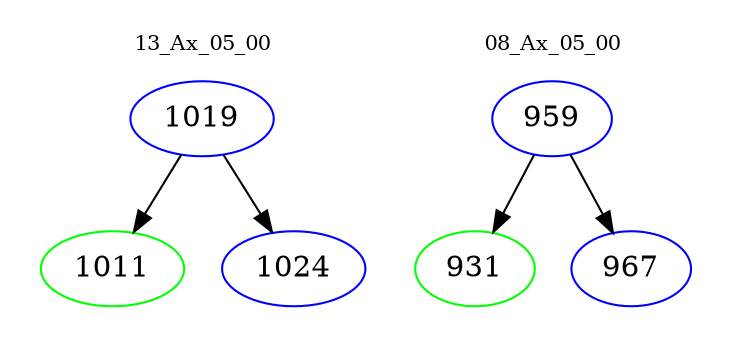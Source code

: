 digraph{
subgraph cluster_0 {
color = white
label = "13_Ax_05_00";
fontsize=10;
T0_1019 [label="1019", color="blue"]
T0_1019 -> T0_1011 [color="black"]
T0_1011 [label="1011", color="green"]
T0_1019 -> T0_1024 [color="black"]
T0_1024 [label="1024", color="blue"]
}
subgraph cluster_1 {
color = white
label = "08_Ax_05_00";
fontsize=10;
T1_959 [label="959", color="blue"]
T1_959 -> T1_931 [color="black"]
T1_931 [label="931", color="green"]
T1_959 -> T1_967 [color="black"]
T1_967 [label="967", color="blue"]
}
}

